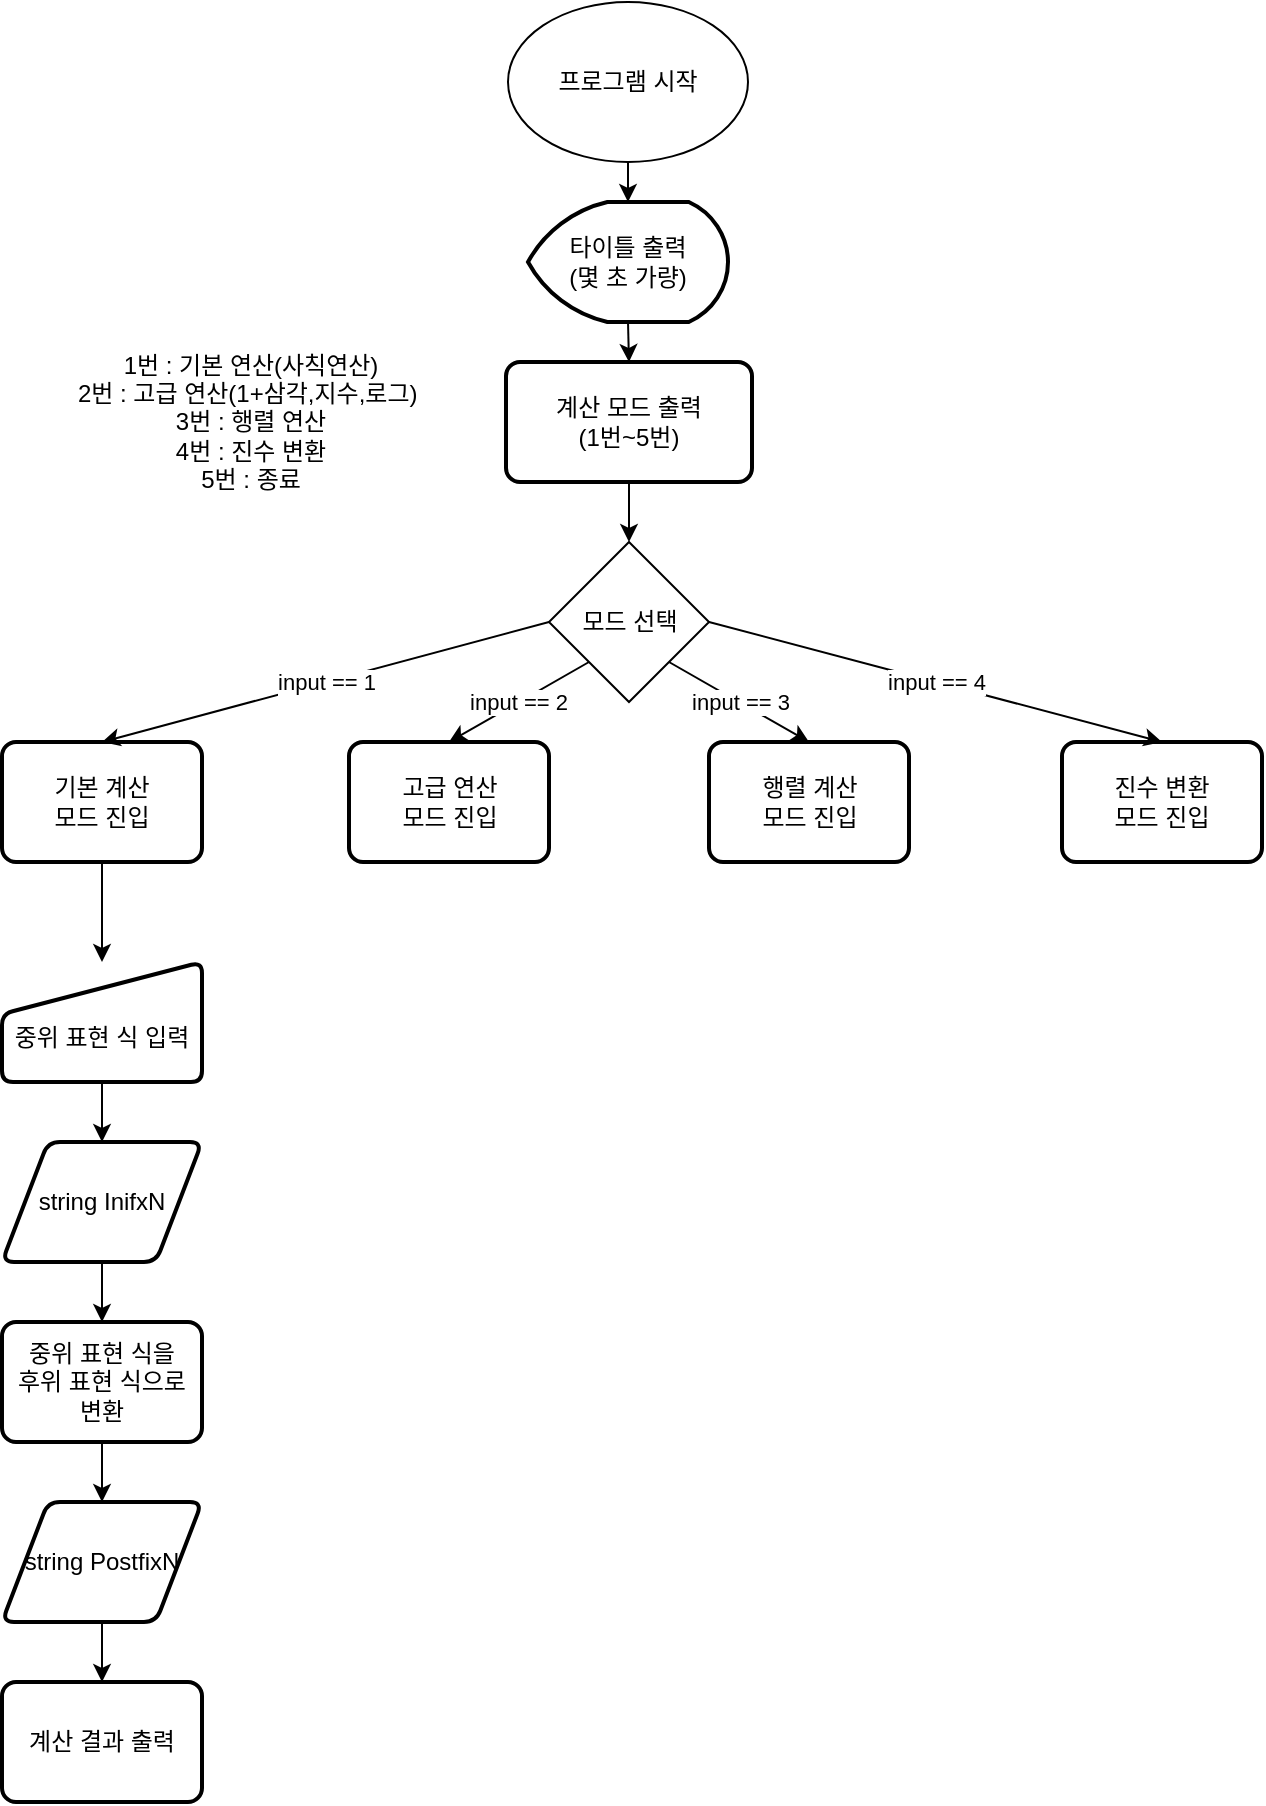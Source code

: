 <mxfile version="12.3.2" type="device" pages="1"><diagram id="4tfTHai87vBHd0oBMUKX" name="Page-1"><mxGraphModel dx="1648" dy="808" grid="1" gridSize="10" guides="1" tooltips="1" connect="1" arrows="1" fold="1" page="1" pageScale="1" pageWidth="827" pageHeight="1169" math="0" shadow="0"><root><mxCell id="0"/><mxCell id="1" parent="0"/><mxCell id="vB3M5ufMpMZjhbToTXDf-1" value="프로그램 시작" style="ellipse;whiteSpace=wrap;html=1;" parent="1" vertex="1"><mxGeometry x="353" y="60" width="120" height="80" as="geometry"/></mxCell><mxCell id="LMeHtNupAMhU3nXu3n3W-3" value="타이틀 출력&lt;br&gt;(몇 초 가량)" style="strokeWidth=2;html=1;shape=mxgraph.flowchart.display;whiteSpace=wrap;" parent="1" vertex="1"><mxGeometry x="363" y="160" width="100" height="60" as="geometry"/></mxCell><mxCell id="LMeHtNupAMhU3nXu3n3W-4" value="" style="endArrow=classic;html=1;entryX=0.5;entryY=0;entryDx=0;entryDy=0;entryPerimeter=0;exitX=0.5;exitY=1;exitDx=0;exitDy=0;" parent="1" target="LMeHtNupAMhU3nXu3n3W-3" edge="1" source="vB3M5ufMpMZjhbToTXDf-1"><mxGeometry width="50" height="50" relative="1" as="geometry"><mxPoint x="413.5" y="140" as="sourcePoint"/><mxPoint x="400.5" y="260" as="targetPoint"/></mxGeometry></mxCell><mxCell id="LMeHtNupAMhU3nXu3n3W-5" value="계산 모드 출력&lt;br&gt;(1번~5번)" style="rounded=1;whiteSpace=wrap;html=1;absoluteArcSize=1;arcSize=14;strokeWidth=2;" parent="1" vertex="1"><mxGeometry x="352" y="240" width="123" height="60" as="geometry"/></mxCell><mxCell id="D1mtyvR5uotxBYtLReoP-1" value="" style="endArrow=classic;html=1;exitX=0.5;exitY=1;exitDx=0;exitDy=0;exitPerimeter=0;entryX=0.5;entryY=0;entryDx=0;entryDy=0;" edge="1" parent="1" source="LMeHtNupAMhU3nXu3n3W-3" target="LMeHtNupAMhU3nXu3n3W-5"><mxGeometry width="50" height="50" relative="1" as="geometry"><mxPoint x="350.5" y="450" as="sourcePoint"/><mxPoint x="400.5" y="400" as="targetPoint"/></mxGeometry></mxCell><mxCell id="D1mtyvR5uotxBYtLReoP-3" value="1번 : 기본 연산(사칙연산)&lt;br&gt;2번 : 고급 연산(1+삼각,지수,로그)&amp;nbsp;&lt;br&gt;3번 : 행렬 연산&lt;br&gt;4번 : 진수 변환&lt;br&gt;5번 : 종료" style="text;html=1;align=center;verticalAlign=middle;resizable=0;points=[];;autosize=1;" vertex="1" parent="1"><mxGeometry x="123.5" y="230" width="200" height="80" as="geometry"/></mxCell><mxCell id="D1mtyvR5uotxBYtLReoP-4" value="모드 선택" style="rhombus;whiteSpace=wrap;html=1;" vertex="1" parent="1"><mxGeometry x="373.5" y="330" width="80" height="80" as="geometry"/></mxCell><mxCell id="D1mtyvR5uotxBYtLReoP-8" value="" style="endArrow=classic;html=1;exitX=0.5;exitY=1;exitDx=0;exitDy=0;entryX=0.5;entryY=0;entryDx=0;entryDy=0;" edge="1" parent="1" source="LMeHtNupAMhU3nXu3n3W-5" target="D1mtyvR5uotxBYtLReoP-4"><mxGeometry width="50" height="50" relative="1" as="geometry"><mxPoint x="200" y="470" as="sourcePoint"/><mxPoint x="250" y="420" as="targetPoint"/></mxGeometry></mxCell><mxCell id="D1mtyvR5uotxBYtLReoP-10" value="기본 계산&lt;br&gt;모드 진입" style="rounded=1;whiteSpace=wrap;html=1;absoluteArcSize=1;arcSize=14;strokeWidth=2;" vertex="1" parent="1"><mxGeometry x="100" y="430" width="100" height="60" as="geometry"/></mxCell><mxCell id="D1mtyvR5uotxBYtLReoP-11" value="고급 연산&lt;br&gt;모드 진입" style="rounded=1;whiteSpace=wrap;html=1;absoluteArcSize=1;arcSize=14;strokeWidth=2;" vertex="1" parent="1"><mxGeometry x="273.5" y="430" width="100" height="60" as="geometry"/></mxCell><mxCell id="D1mtyvR5uotxBYtLReoP-12" value="진수 변환&lt;br&gt;모드 진입" style="rounded=1;whiteSpace=wrap;html=1;absoluteArcSize=1;arcSize=14;strokeWidth=2;" vertex="1" parent="1"><mxGeometry x="630" y="430" width="100" height="60" as="geometry"/></mxCell><mxCell id="D1mtyvR5uotxBYtLReoP-13" value="행렬 계산&lt;br&gt;모드 진입" style="rounded=1;whiteSpace=wrap;html=1;absoluteArcSize=1;arcSize=14;strokeWidth=2;" vertex="1" parent="1"><mxGeometry x="453.5" y="430" width="100" height="60" as="geometry"/></mxCell><mxCell id="D1mtyvR5uotxBYtLReoP-15" value="input == 1" style="endArrow=classic;html=1;exitX=0;exitY=0.5;exitDx=0;exitDy=0;entryX=0.5;entryY=0;entryDx=0;entryDy=0;" edge="1" parent="1" source="D1mtyvR5uotxBYtLReoP-4" target="D1mtyvR5uotxBYtLReoP-10"><mxGeometry width="50" height="50" relative="1" as="geometry"><mxPoint x="100" y="560" as="sourcePoint"/><mxPoint x="150" y="510" as="targetPoint"/></mxGeometry></mxCell><mxCell id="D1mtyvR5uotxBYtLReoP-16" value="input == 2" style="endArrow=classic;html=1;exitX=0;exitY=1;exitDx=0;exitDy=0;entryX=0.5;entryY=0;entryDx=0;entryDy=0;" edge="1" parent="1" source="D1mtyvR5uotxBYtLReoP-4" target="D1mtyvR5uotxBYtLReoP-11"><mxGeometry width="50" height="50" relative="1" as="geometry"><mxPoint x="383.5" y="380" as="sourcePoint"/><mxPoint x="160" y="440" as="targetPoint"/></mxGeometry></mxCell><mxCell id="D1mtyvR5uotxBYtLReoP-17" value="input == 3" style="endArrow=classic;html=1;exitX=1;exitY=1;exitDx=0;exitDy=0;entryX=0.5;entryY=0;entryDx=0;entryDy=0;" edge="1" parent="1" source="D1mtyvR5uotxBYtLReoP-4" target="D1mtyvR5uotxBYtLReoP-13"><mxGeometry width="50" height="50" relative="1" as="geometry"><mxPoint x="393.5" y="390" as="sourcePoint"/><mxPoint x="170" y="450" as="targetPoint"/></mxGeometry></mxCell><mxCell id="D1mtyvR5uotxBYtLReoP-18" value="input == 4" style="endArrow=classic;html=1;exitX=1;exitY=0.5;exitDx=0;exitDy=0;entryX=0.5;entryY=0;entryDx=0;entryDy=0;" edge="1" parent="1" source="D1mtyvR5uotxBYtLReoP-4" target="D1mtyvR5uotxBYtLReoP-12"><mxGeometry width="50" height="50" relative="1" as="geometry"><mxPoint x="403.5" y="400" as="sourcePoint"/><mxPoint x="180" y="460" as="targetPoint"/></mxGeometry></mxCell><mxCell id="D1mtyvR5uotxBYtLReoP-20" value="&lt;br&gt;중위 표현 식 입력" style="html=1;strokeWidth=2;shape=manualInput;whiteSpace=wrap;rounded=1;size=26;arcSize=11;" vertex="1" parent="1"><mxGeometry x="100" y="540" width="100" height="60" as="geometry"/></mxCell><mxCell id="D1mtyvR5uotxBYtLReoP-21" value="" style="endArrow=classic;html=1;exitX=0.5;exitY=1;exitDx=0;exitDy=0;entryX=0.5;entryY=0;entryDx=0;entryDy=0;" edge="1" parent="1" source="D1mtyvR5uotxBYtLReoP-10" target="D1mtyvR5uotxBYtLReoP-20"><mxGeometry width="50" height="50" relative="1" as="geometry"><mxPoint x="100" y="650" as="sourcePoint"/><mxPoint x="80" y="510" as="targetPoint"/></mxGeometry></mxCell><mxCell id="D1mtyvR5uotxBYtLReoP-23" value="" style="endArrow=classic;html=1;exitX=0.5;exitY=1;exitDx=0;exitDy=0;entryX=0.5;entryY=0;entryDx=0;entryDy=0;" edge="1" parent="1" source="D1mtyvR5uotxBYtLReoP-20" target="D1mtyvR5uotxBYtLReoP-24"><mxGeometry width="50" height="50" relative="1" as="geometry"><mxPoint x="100" y="670" as="sourcePoint"/><mxPoint x="224" y="640" as="targetPoint"/></mxGeometry></mxCell><mxCell id="D1mtyvR5uotxBYtLReoP-24" value="string InifxN" style="shape=parallelogram;html=1;strokeWidth=2;perimeter=parallelogramPerimeter;whiteSpace=wrap;rounded=1;arcSize=12;size=0.23;" vertex="1" parent="1"><mxGeometry x="100" y="630" width="100" height="60" as="geometry"/></mxCell><mxCell id="D1mtyvR5uotxBYtLReoP-25" value="중위 표현 식을&lt;br&gt;후위 표현 식으로&lt;br&gt;변환" style="rounded=1;whiteSpace=wrap;html=1;absoluteArcSize=1;arcSize=14;strokeWidth=2;" vertex="1" parent="1"><mxGeometry x="100" y="720" width="100" height="60" as="geometry"/></mxCell><mxCell id="D1mtyvR5uotxBYtLReoP-26" value="" style="endArrow=classic;html=1;exitX=0.5;exitY=1;exitDx=0;exitDy=0;entryX=0.5;entryY=0;entryDx=0;entryDy=0;" edge="1" parent="1" source="D1mtyvR5uotxBYtLReoP-24" target="D1mtyvR5uotxBYtLReoP-25"><mxGeometry width="50" height="50" relative="1" as="geometry"><mxPoint x="100" y="900" as="sourcePoint"/><mxPoint x="150" y="850" as="targetPoint"/></mxGeometry></mxCell><mxCell id="D1mtyvR5uotxBYtLReoP-28" value="" style="endArrow=classic;html=1;exitX=0.5;exitY=1;exitDx=0;exitDy=0;entryX=0.5;entryY=0;entryDx=0;entryDy=0;" edge="1" parent="1" source="D1mtyvR5uotxBYtLReoP-25" target="D1mtyvR5uotxBYtLReoP-30"><mxGeometry width="50" height="50" relative="1" as="geometry"><mxPoint x="100" y="940" as="sourcePoint"/><mxPoint x="150" y="810" as="targetPoint"/></mxGeometry></mxCell><mxCell id="D1mtyvR5uotxBYtLReoP-30" value="string PostfixN" style="shape=parallelogram;html=1;strokeWidth=2;perimeter=parallelogramPerimeter;whiteSpace=wrap;rounded=1;arcSize=12;size=0.23;" vertex="1" parent="1"><mxGeometry x="100" y="810" width="100" height="60" as="geometry"/></mxCell><mxCell id="D1mtyvR5uotxBYtLReoP-31" value="계산 결과 출력" style="rounded=1;whiteSpace=wrap;html=1;absoluteArcSize=1;arcSize=14;strokeWidth=2;" vertex="1" parent="1"><mxGeometry x="100" y="900" width="100" height="60" as="geometry"/></mxCell><mxCell id="D1mtyvR5uotxBYtLReoP-32" value="" style="endArrow=classic;html=1;exitX=0.5;exitY=1;exitDx=0;exitDy=0;entryX=0.5;entryY=0;entryDx=0;entryDy=0;" edge="1" parent="1" source="D1mtyvR5uotxBYtLReoP-30" target="D1mtyvR5uotxBYtLReoP-31"><mxGeometry width="50" height="50" relative="1" as="geometry"><mxPoint x="100" y="1040" as="sourcePoint"/><mxPoint x="150" y="990" as="targetPoint"/></mxGeometry></mxCell></root></mxGraphModel></diagram></mxfile>
